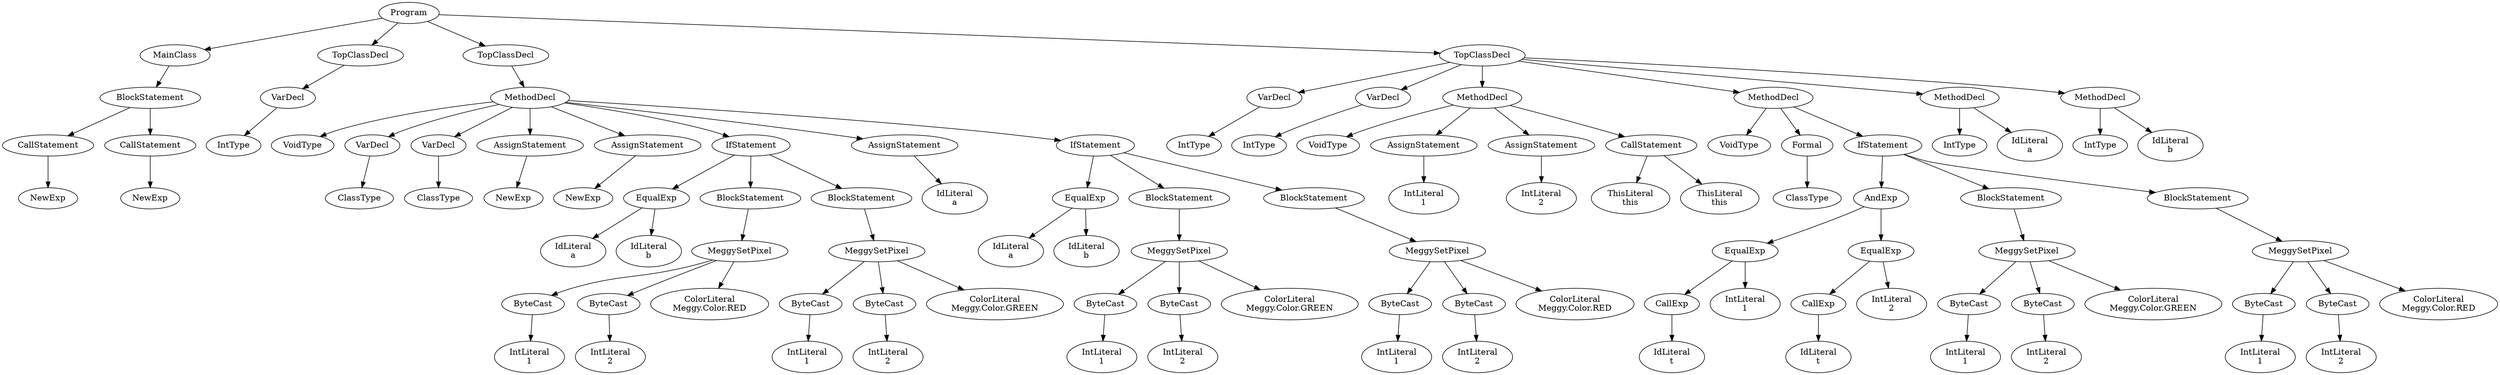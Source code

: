 digraph ASTGraph {
0 [ label="Program" ];
1 [ label="MainClass" ];
0 -> 1
2 [ label="BlockStatement" ];
1 -> 2
3 [ label="CallStatement" ];
2 -> 3
4 [ label="NewExp" ];
3 -> 4
5 [ label="CallStatement" ];
2 -> 5
6 [ label="NewExp" ];
5 -> 6
7 [ label="TopClassDecl" ];
0 -> 7
8 [ label="VarDecl" ];
7 -> 8
9 [ label="IntType" ];
8 -> 9
10 [ label="TopClassDecl" ];
0 -> 10
11 [ label="MethodDecl" ];
10 -> 11
12 [ label="VoidType" ];
11 -> 12
13 [ label="VarDecl" ];
11 -> 13
14 [ label="ClassType" ];
13 -> 14
15 [ label="VarDecl" ];
11 -> 15
16 [ label="ClassType" ];
15 -> 16
17 [ label="AssignStatement" ];
11 -> 17
18 [ label="NewExp" ];
17 -> 18
19 [ label="AssignStatement" ];
11 -> 19
20 [ label="NewExp" ];
19 -> 20
21 [ label="IfStatement" ];
11 -> 21
22 [ label="EqualExp" ];
21 -> 22
23 [ label="IdLiteral\na" ];
22 -> 23
24 [ label="IdLiteral\nb" ];
22 -> 24
25 [ label="BlockStatement" ];
21 -> 25
26 [ label="MeggySetPixel" ];
25 -> 26
27 [ label="ByteCast" ];
26 -> 27
28 [ label="IntLiteral\n1" ];
27 -> 28
29 [ label="ByteCast" ];
26 -> 29
30 [ label="IntLiteral\n2" ];
29 -> 30
31 [ label="ColorLiteral\nMeggy.Color.RED" ];
26 -> 31
32 [ label="BlockStatement" ];
21 -> 32
33 [ label="MeggySetPixel" ];
32 -> 33
34 [ label="ByteCast" ];
33 -> 34
35 [ label="IntLiteral\n1" ];
34 -> 35
36 [ label="ByteCast" ];
33 -> 36
37 [ label="IntLiteral\n2" ];
36 -> 37
38 [ label="ColorLiteral\nMeggy.Color.GREEN" ];
33 -> 38
39 [ label="AssignStatement" ];
11 -> 39
40 [ label="IdLiteral\na" ];
39 -> 40
41 [ label="IfStatement" ];
11 -> 41
42 [ label="EqualExp" ];
41 -> 42
43 [ label="IdLiteral\na" ];
42 -> 43
44 [ label="IdLiteral\nb" ];
42 -> 44
45 [ label="BlockStatement" ];
41 -> 45
46 [ label="MeggySetPixel" ];
45 -> 46
47 [ label="ByteCast" ];
46 -> 47
48 [ label="IntLiteral\n1" ];
47 -> 48
49 [ label="ByteCast" ];
46 -> 49
50 [ label="IntLiteral\n2" ];
49 -> 50
51 [ label="ColorLiteral\nMeggy.Color.GREEN" ];
46 -> 51
52 [ label="BlockStatement" ];
41 -> 52
53 [ label="MeggySetPixel" ];
52 -> 53
54 [ label="ByteCast" ];
53 -> 54
55 [ label="IntLiteral\n1" ];
54 -> 55
56 [ label="ByteCast" ];
53 -> 56
57 [ label="IntLiteral\n2" ];
56 -> 57
58 [ label="ColorLiteral\nMeggy.Color.RED" ];
53 -> 58
59 [ label="TopClassDecl" ];
0 -> 59
60 [ label="VarDecl" ];
59 -> 60
61 [ label="IntType" ];
60 -> 61
62 [ label="VarDecl" ];
59 -> 62
63 [ label="IntType" ];
62 -> 63
64 [ label="MethodDecl" ];
59 -> 64
65 [ label="VoidType" ];
64 -> 65
66 [ label="AssignStatement" ];
64 -> 66
67 [ label="IntLiteral\n1" ];
66 -> 67
68 [ label="AssignStatement" ];
64 -> 68
69 [ label="IntLiteral\n2" ];
68 -> 69
70 [ label="CallStatement" ];
64 -> 70
71 [ label="ThisLiteral\nthis" ];
70 -> 71
72 [ label="ThisLiteral\nthis" ];
70 -> 72
73 [ label="MethodDecl" ];
59 -> 73
74 [ label="VoidType" ];
73 -> 74
75 [ label="Formal" ];
73 -> 75
76 [ label="ClassType" ];
75 -> 76
77 [ label="IfStatement" ];
73 -> 77
78 [ label="AndExp" ];
77 -> 78
79 [ label="EqualExp" ];
78 -> 79
80 [ label="CallExp" ];
79 -> 80
81 [ label="IdLiteral\nt" ];
80 -> 81
82 [ label="IntLiteral\n1" ];
79 -> 82
83 [ label="EqualExp" ];
78 -> 83
84 [ label="CallExp" ];
83 -> 84
85 [ label="IdLiteral\nt" ];
84 -> 85
86 [ label="IntLiteral\n2" ];
83 -> 86
87 [ label="BlockStatement" ];
77 -> 87
88 [ label="MeggySetPixel" ];
87 -> 88
89 [ label="ByteCast" ];
88 -> 89
90 [ label="IntLiteral\n1" ];
89 -> 90
91 [ label="ByteCast" ];
88 -> 91
92 [ label="IntLiteral\n2" ];
91 -> 92
93 [ label="ColorLiteral\nMeggy.Color.GREEN" ];
88 -> 93
94 [ label="BlockStatement" ];
77 -> 94
95 [ label="MeggySetPixel" ];
94 -> 95
96 [ label="ByteCast" ];
95 -> 96
97 [ label="IntLiteral\n1" ];
96 -> 97
98 [ label="ByteCast" ];
95 -> 98
99 [ label="IntLiteral\n2" ];
98 -> 99
100 [ label="ColorLiteral\nMeggy.Color.RED" ];
95 -> 100
101 [ label="MethodDecl" ];
59 -> 101
102 [ label="IntType" ];
101 -> 102
103 [ label="IdLiteral\na" ];
101 -> 103
104 [ label="MethodDecl" ];
59 -> 104
105 [ label="IntType" ];
104 -> 105
106 [ label="IdLiteral\nb" ];
104 -> 106
}

